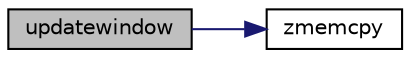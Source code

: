 digraph G
{
  edge [fontname="Helvetica",fontsize="10",labelfontname="Helvetica",labelfontsize="10"];
  node [fontname="Helvetica",fontsize="10",shape=record];
  rankdir="LR";
  Node1 [label="updatewindow",height=0.2,width=0.4,color="black", fillcolor="grey75", style="filled" fontcolor="black"];
  Node1 -> Node2 [color="midnightblue",fontsize="10",style="solid",fontname="Helvetica"];
  Node2 [label="zmemcpy",height=0.2,width=0.4,color="black", fillcolor="white", style="filled",URL="$zutil_8c.html#aac7aa2bbd8584b96c89e311b6c3409a5"];
}
